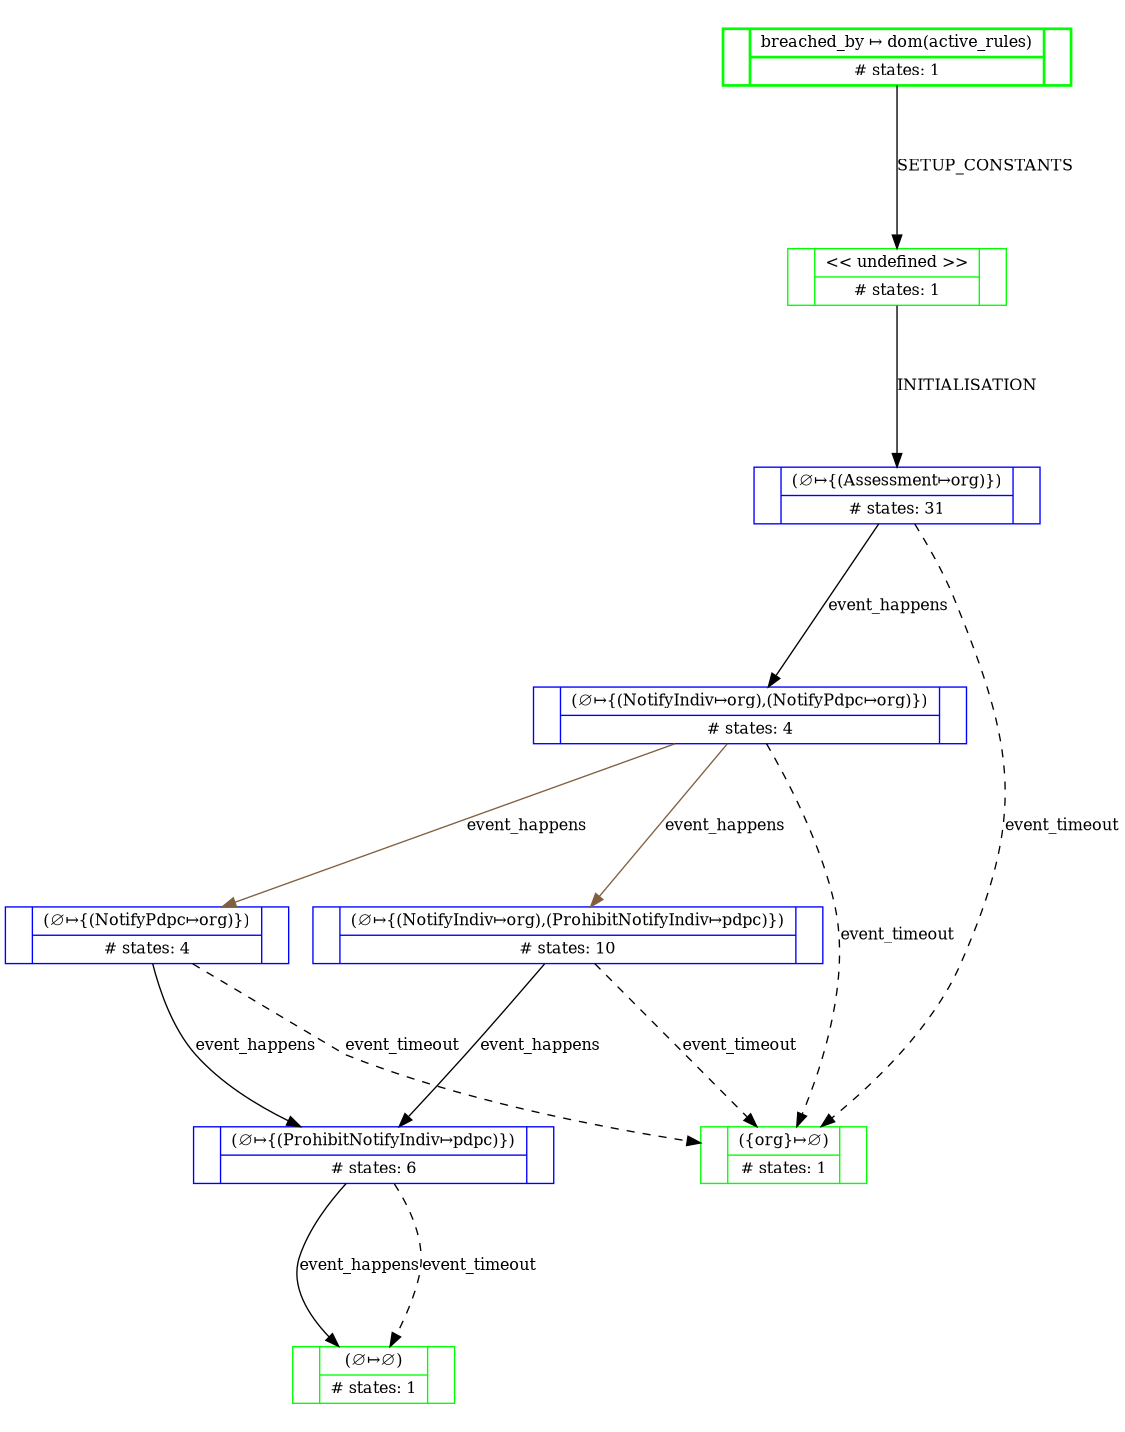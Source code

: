 digraph prob_graph { graph [page="8.5, 11",ratio=fill,size="7.5,10"];
 1 [shape=record, style="bold", color="green", fontsize=12, label="|{breached_by &#8614; dom(active_rules)\n|# states: 1}|"];
 2 [shape=record, color="green", fontsize=12, label="|{\<\< undefined \>\>\n|# states: 1}|"];
 8 [shape=record, color="green", fontsize=12, label="|{(&empty;&#8614;&empty;)\n|# states: 1}|"];
 4 [shape=record, color="blue", fontsize=12, label="|{(&empty;&#8614;\{(NotifyIndiv&#8614;org),(NotifyPdpc&#8614;org)\})\n|# states: 4}|"];
 5 [shape=record, color="blue", fontsize=12, label="|{(&empty;&#8614;\{(NotifyPdpc&#8614;org)\})\n|# states: 4}|"];
 9 [shape=record, color="green", fontsize=12, label="|{(\{org\}&#8614;&empty;)\n|# states: 1}|"];
 7 [shape=record, color="blue", fontsize=12, label="|{(&empty;&#8614;\{(ProhibitNotifyIndiv&#8614;pdpc)\})\n|# states: 6}|"];
 6 [shape=record, color="blue", fontsize=12, label="|{(&empty;&#8614;\{(NotifyIndiv&#8614;org),(ProhibitNotifyIndiv&#8614;pdpc)\})\n|# states: 10}|"];
 3 [shape=record, color="blue", fontsize=12, label="|{(&empty;&#8614;\{(Assessment&#8614;org)\})\n|# states: 31}|"];


 1 ->  2 [color="black", label="SETUP_CONSTANTS", fontsize=12];
 2 ->  3 [color="black", label="INITIALISATION", fontsize=12];
 3 ->  4 [color="black", label="event_happens", fontsize=12];
 4 ->  5 [color="#806040", label="event_happens", fontsize=12];
 4 ->  6 [color="#806040", label="event_happens", fontsize=12];
 5 ->  7 [color="black", label="event_happens", fontsize=12];
 6 ->  7 [color="black", label="event_happens", fontsize=12];
 7 ->  8 [color="black", label="event_happens", fontsize=12];
 4 ->  9 [color="black",style="dashed", label="event_timeout", fontsize=12];
 5 ->  9 [color="black",style="dashed", label="event_timeout", fontsize=12];
 6 ->  9 [color="black",style="dashed", label="event_timeout", fontsize=12];
 7 ->  8 [color="black",style="dashed", label="event_timeout", fontsize=12];
 3 ->  9 [color="black",style="dashed", label="event_timeout", fontsize=12];

}
